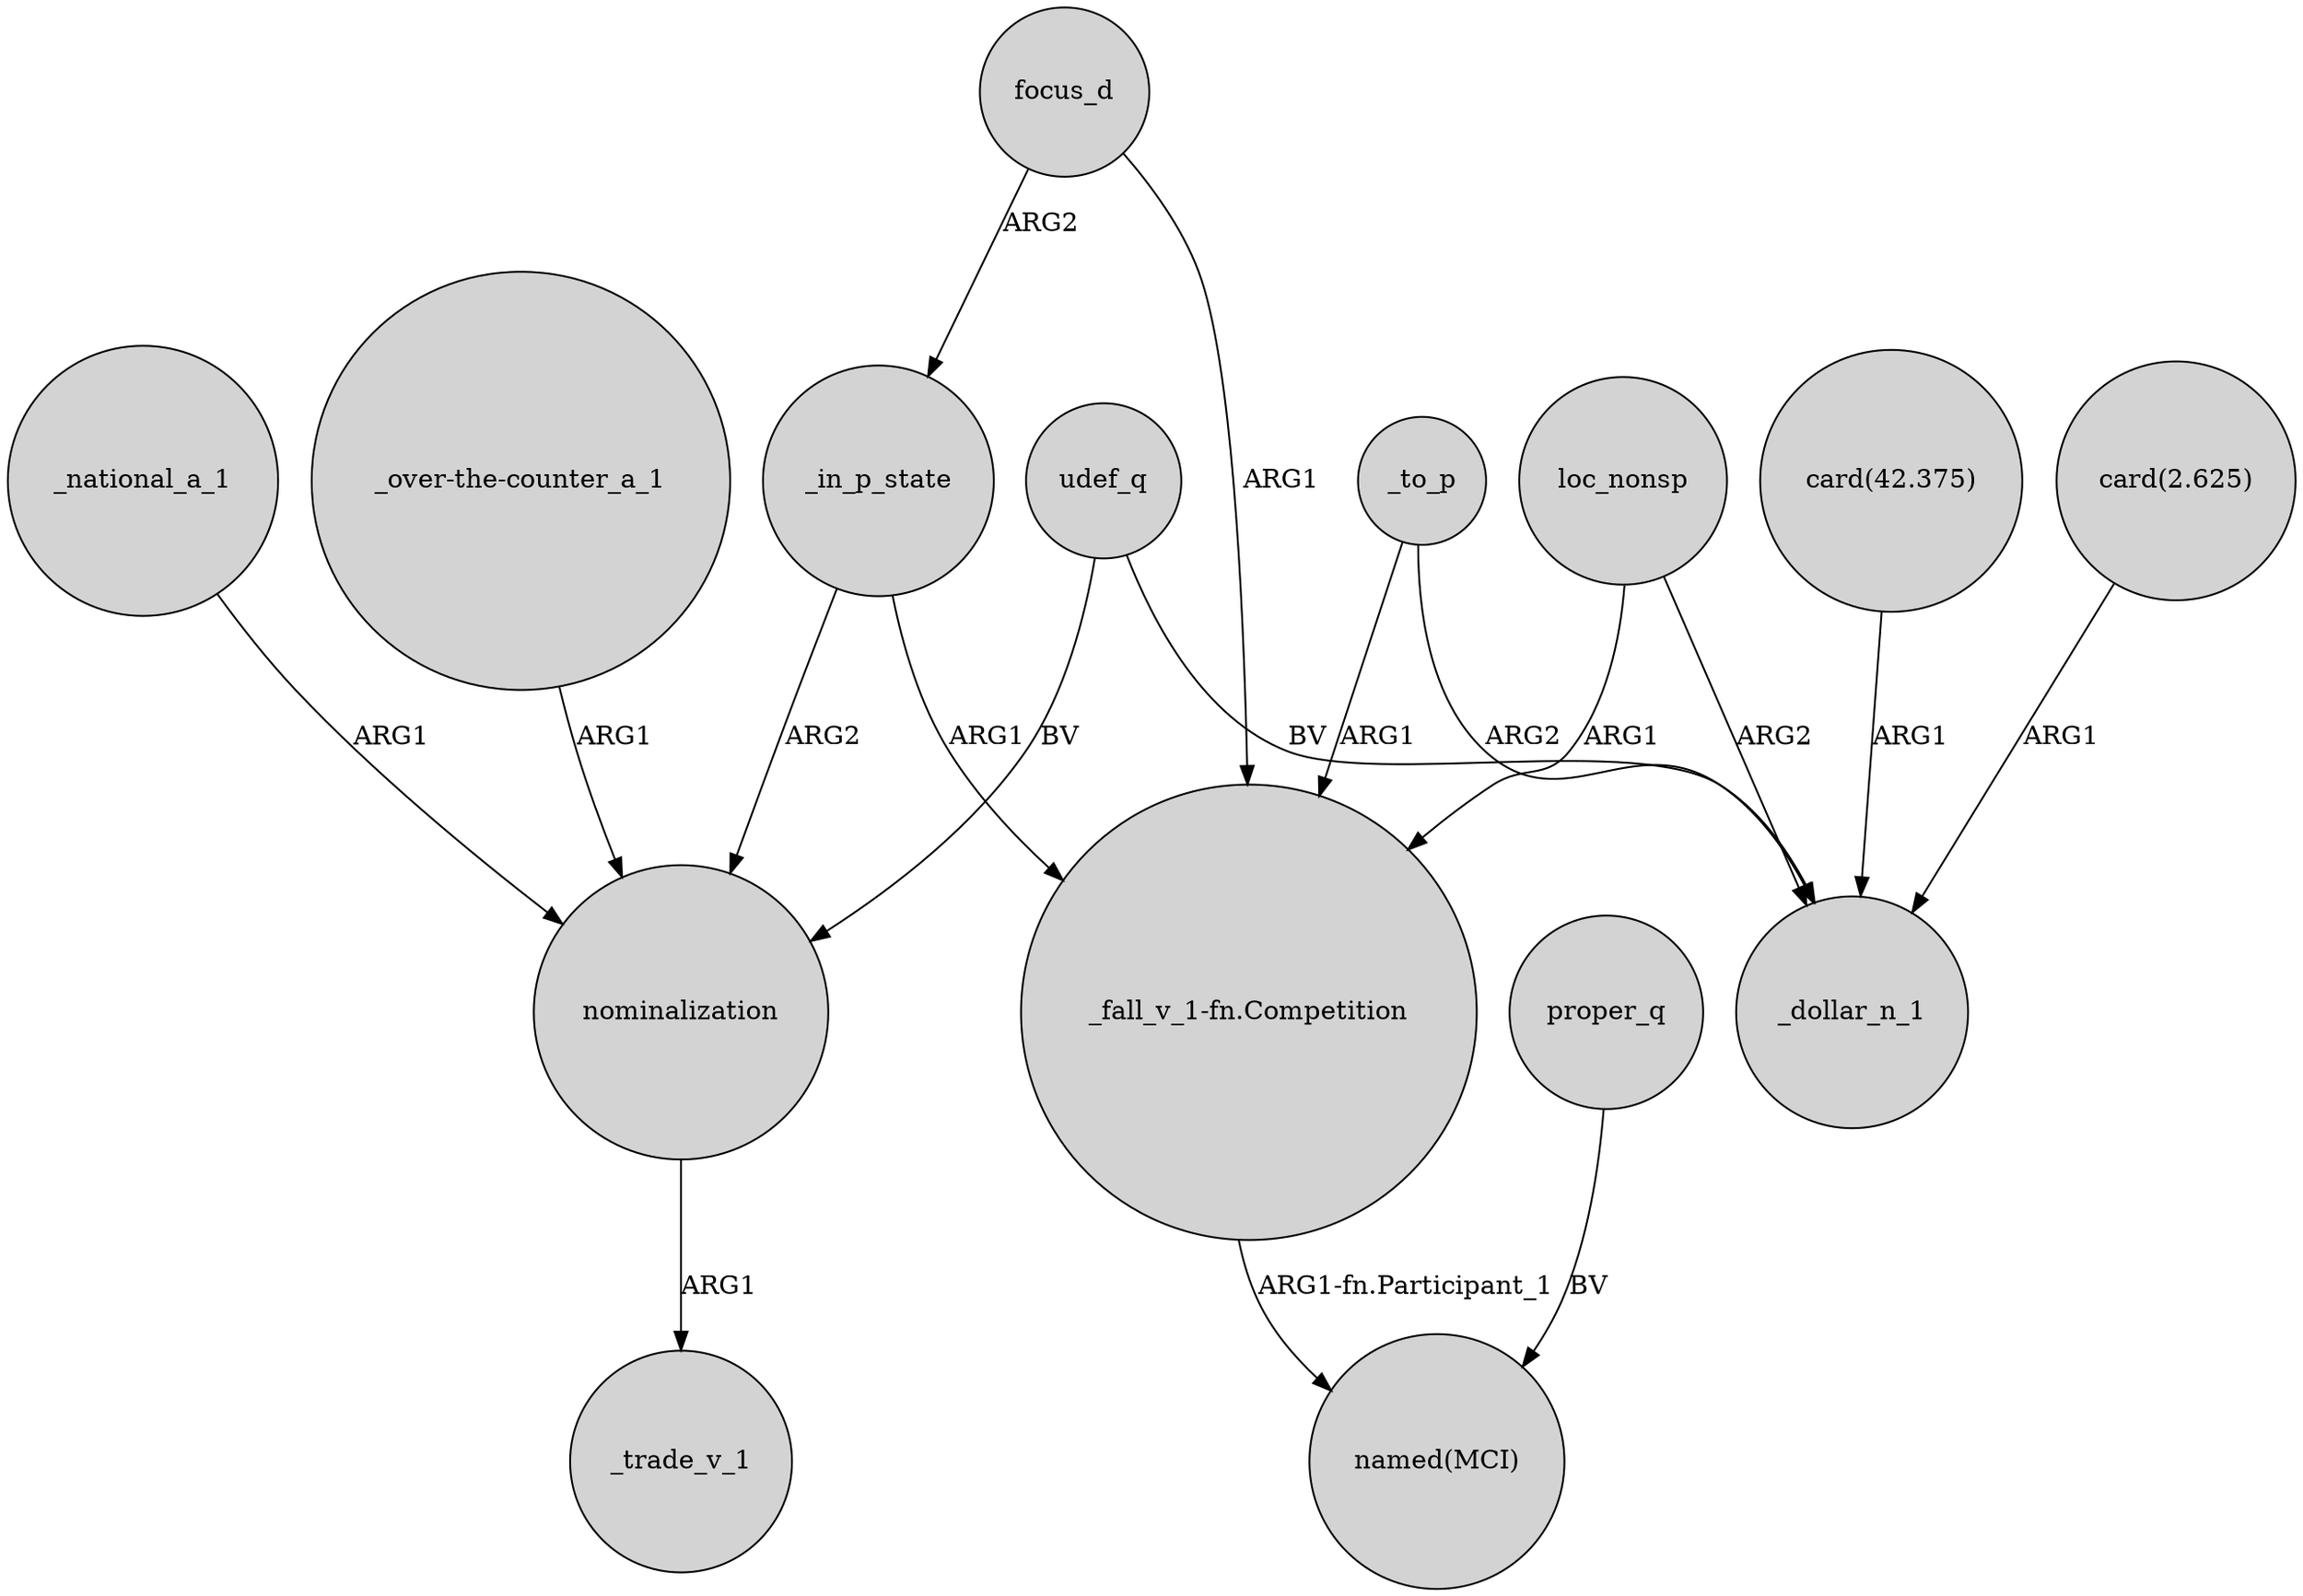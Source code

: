 digraph {
	node [shape=circle style=filled]
	focus_d -> "_fall_v_1-fn.Competition" [label=ARG1]
	_in_p_state -> nominalization [label=ARG2]
	"_over-the-counter_a_1" -> nominalization [label=ARG1]
	_to_p -> _dollar_n_1 [label=ARG2]
	focus_d -> _in_p_state [label=ARG2]
	_to_p -> "_fall_v_1-fn.Competition" [label=ARG1]
	udef_q -> _dollar_n_1 [label=BV]
	loc_nonsp -> _dollar_n_1 [label=ARG2]
	"_fall_v_1-fn.Competition" -> "named(MCI)" [label="ARG1-fn.Participant_1"]
	_national_a_1 -> nominalization [label=ARG1]
	"card(42.375)" -> _dollar_n_1 [label=ARG1]
	proper_q -> "named(MCI)" [label=BV]
	loc_nonsp -> "_fall_v_1-fn.Competition" [label=ARG1]
	"card(2.625)" -> _dollar_n_1 [label=ARG1]
	nominalization -> _trade_v_1 [label=ARG1]
	_in_p_state -> "_fall_v_1-fn.Competition" [label=ARG1]
	udef_q -> nominalization [label=BV]
}
